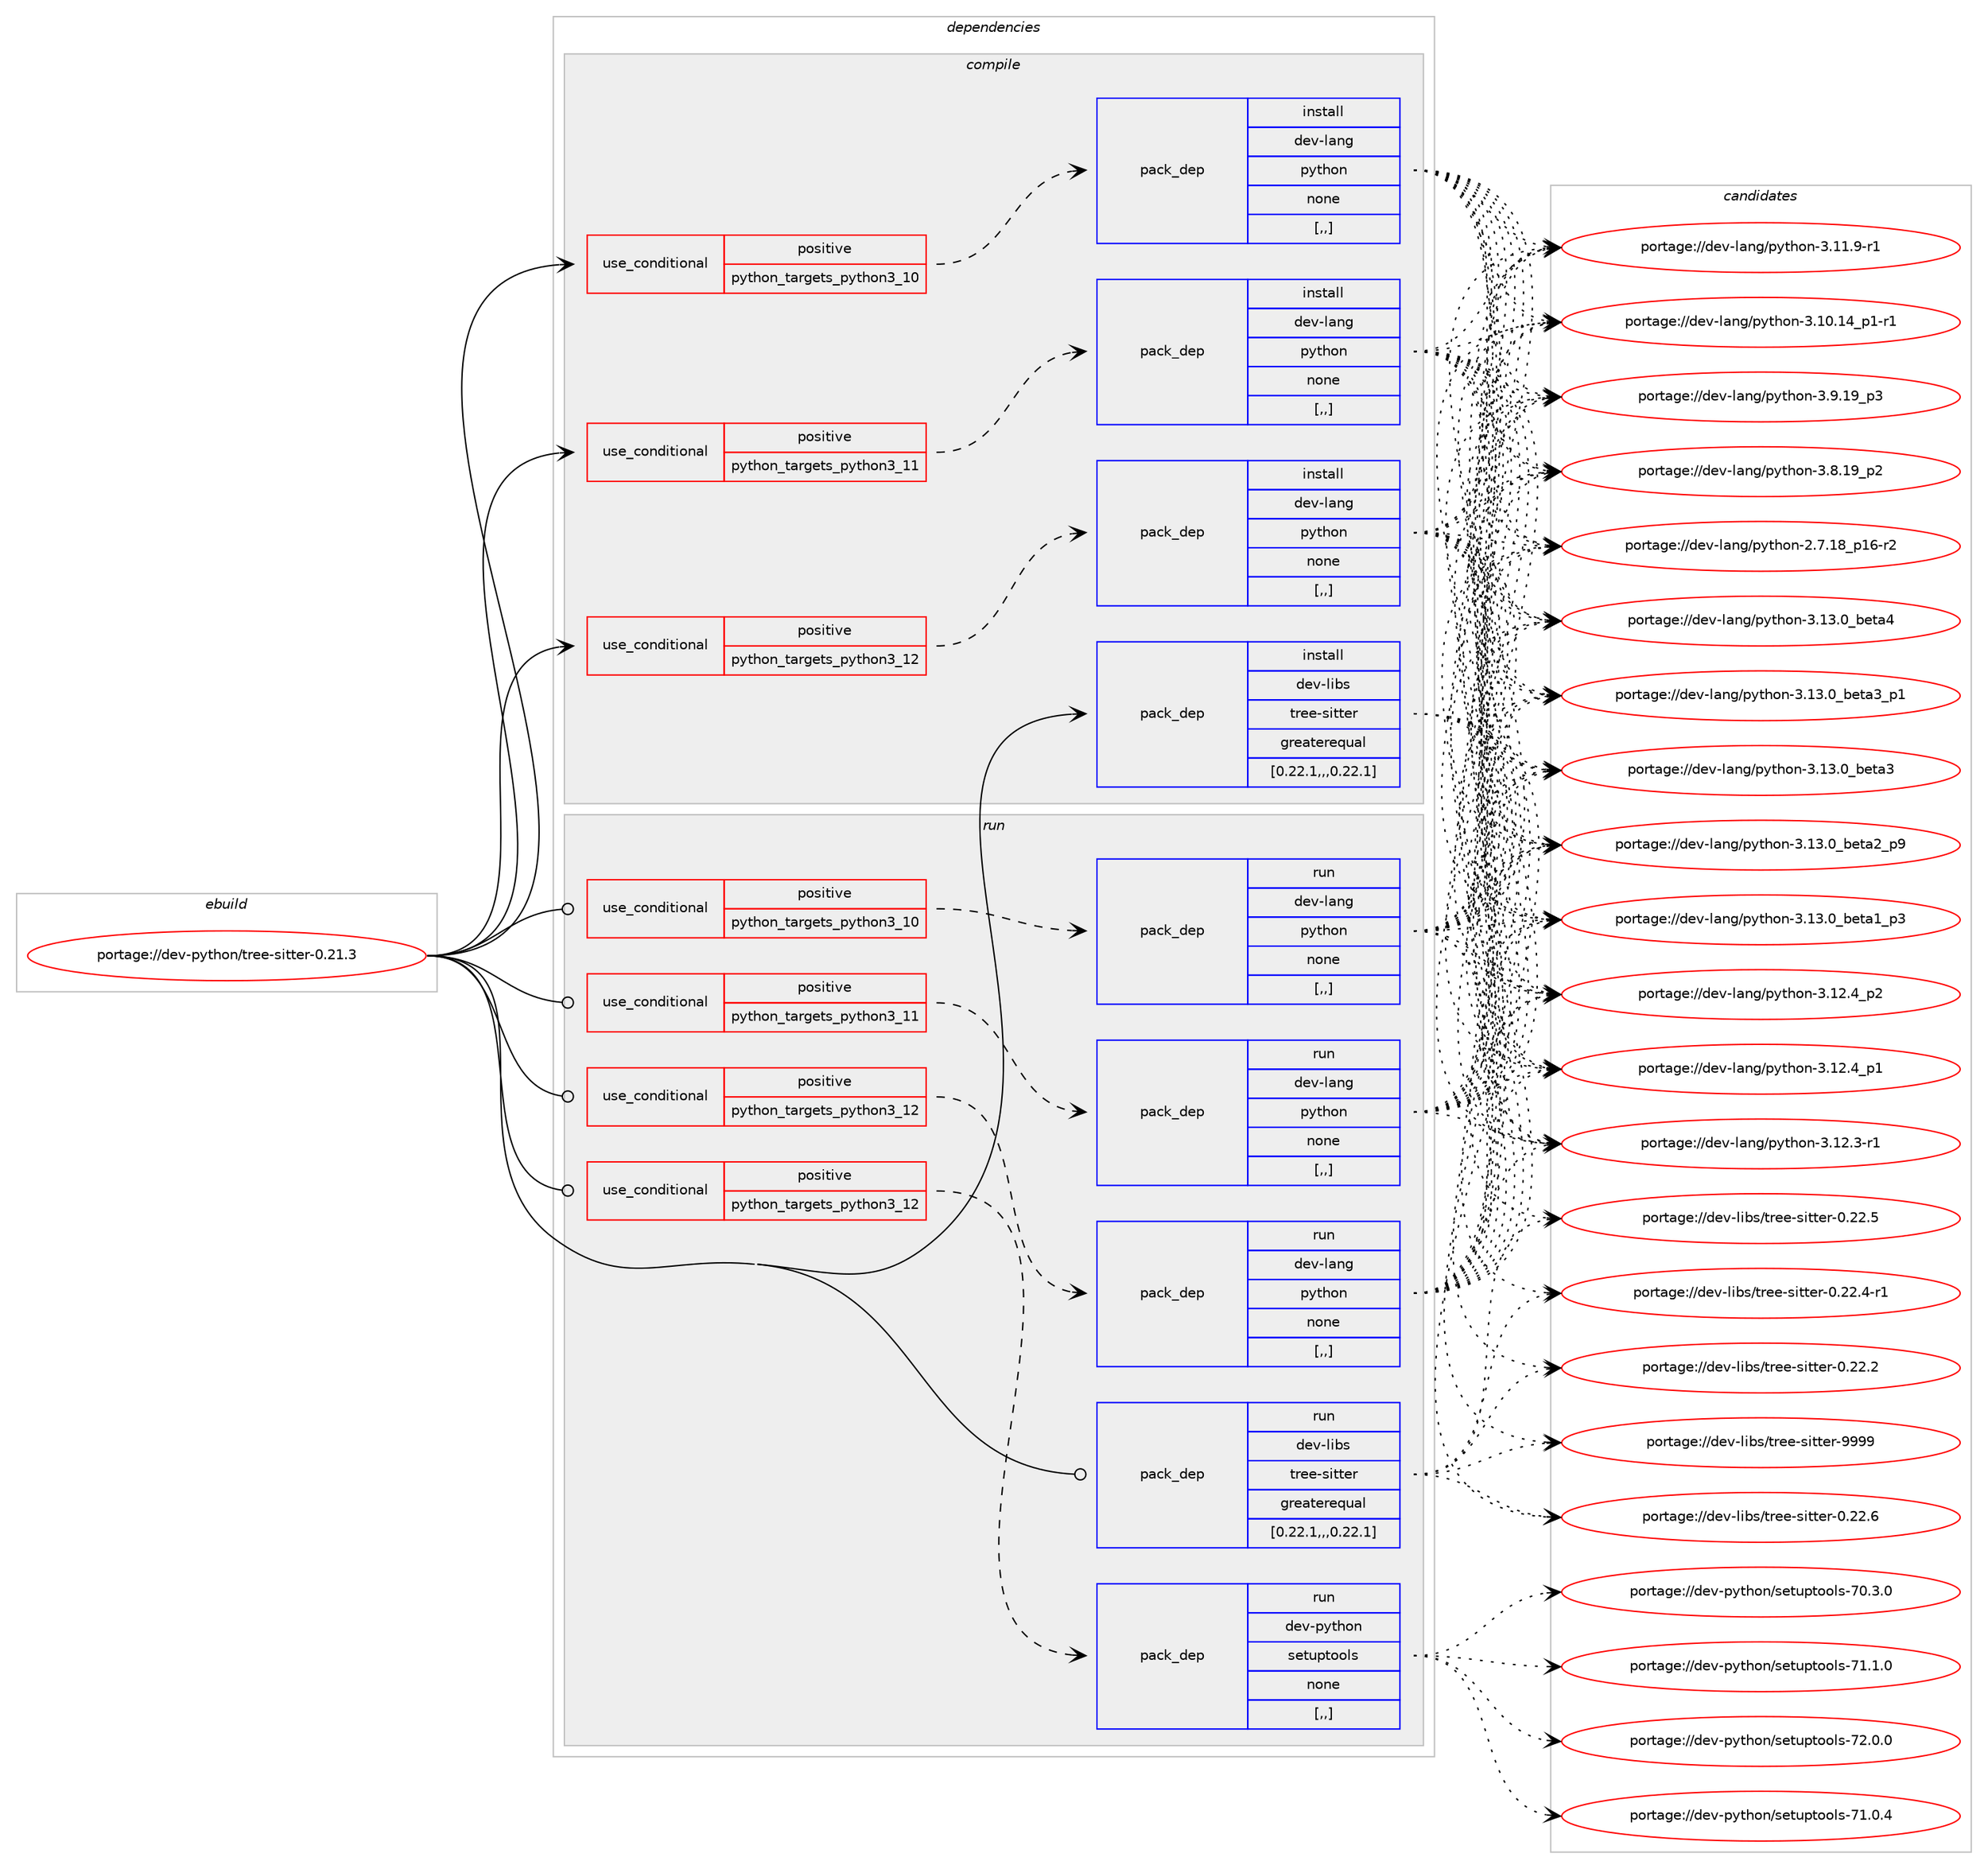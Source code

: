 digraph prolog {

# *************
# Graph options
# *************

newrank=true;
concentrate=true;
compound=true;
graph [rankdir=LR,fontname=Helvetica,fontsize=10,ranksep=1.5];#, ranksep=2.5, nodesep=0.2];
edge  [arrowhead=vee];
node  [fontname=Helvetica,fontsize=10];

# **********
# The ebuild
# **********

subgraph cluster_leftcol {
color=gray;
label=<<i>ebuild</i>>;
id [label="portage://dev-python/tree-sitter-0.21.3", color=red, width=4, href="../dev-python/tree-sitter-0.21.3.svg"];
}

# ****************
# The dependencies
# ****************

subgraph cluster_midcol {
color=gray;
label=<<i>dependencies</i>>;
subgraph cluster_compile {
fillcolor="#eeeeee";
style=filled;
label=<<i>compile</i>>;
subgraph cond40748 {
dependency166437 [label=<<TABLE BORDER="0" CELLBORDER="1" CELLSPACING="0" CELLPADDING="4"><TR><TD ROWSPAN="3" CELLPADDING="10">use_conditional</TD></TR><TR><TD>positive</TD></TR><TR><TD>python_targets_python3_10</TD></TR></TABLE>>, shape=none, color=red];
subgraph pack124415 {
dependency166438 [label=<<TABLE BORDER="0" CELLBORDER="1" CELLSPACING="0" CELLPADDING="4" WIDTH="220"><TR><TD ROWSPAN="6" CELLPADDING="30">pack_dep</TD></TR><TR><TD WIDTH="110">install</TD></TR><TR><TD>dev-lang</TD></TR><TR><TD>python</TD></TR><TR><TD>none</TD></TR><TR><TD>[,,]</TD></TR></TABLE>>, shape=none, color=blue];
}
dependency166437:e -> dependency166438:w [weight=20,style="dashed",arrowhead="vee"];
}
id:e -> dependency166437:w [weight=20,style="solid",arrowhead="vee"];
subgraph cond40749 {
dependency166439 [label=<<TABLE BORDER="0" CELLBORDER="1" CELLSPACING="0" CELLPADDING="4"><TR><TD ROWSPAN="3" CELLPADDING="10">use_conditional</TD></TR><TR><TD>positive</TD></TR><TR><TD>python_targets_python3_11</TD></TR></TABLE>>, shape=none, color=red];
subgraph pack124416 {
dependency166440 [label=<<TABLE BORDER="0" CELLBORDER="1" CELLSPACING="0" CELLPADDING="4" WIDTH="220"><TR><TD ROWSPAN="6" CELLPADDING="30">pack_dep</TD></TR><TR><TD WIDTH="110">install</TD></TR><TR><TD>dev-lang</TD></TR><TR><TD>python</TD></TR><TR><TD>none</TD></TR><TR><TD>[,,]</TD></TR></TABLE>>, shape=none, color=blue];
}
dependency166439:e -> dependency166440:w [weight=20,style="dashed",arrowhead="vee"];
}
id:e -> dependency166439:w [weight=20,style="solid",arrowhead="vee"];
subgraph cond40750 {
dependency166441 [label=<<TABLE BORDER="0" CELLBORDER="1" CELLSPACING="0" CELLPADDING="4"><TR><TD ROWSPAN="3" CELLPADDING="10">use_conditional</TD></TR><TR><TD>positive</TD></TR><TR><TD>python_targets_python3_12</TD></TR></TABLE>>, shape=none, color=red];
subgraph pack124417 {
dependency166442 [label=<<TABLE BORDER="0" CELLBORDER="1" CELLSPACING="0" CELLPADDING="4" WIDTH="220"><TR><TD ROWSPAN="6" CELLPADDING="30">pack_dep</TD></TR><TR><TD WIDTH="110">install</TD></TR><TR><TD>dev-lang</TD></TR><TR><TD>python</TD></TR><TR><TD>none</TD></TR><TR><TD>[,,]</TD></TR></TABLE>>, shape=none, color=blue];
}
dependency166441:e -> dependency166442:w [weight=20,style="dashed",arrowhead="vee"];
}
id:e -> dependency166441:w [weight=20,style="solid",arrowhead="vee"];
subgraph pack124418 {
dependency166443 [label=<<TABLE BORDER="0" CELLBORDER="1" CELLSPACING="0" CELLPADDING="4" WIDTH="220"><TR><TD ROWSPAN="6" CELLPADDING="30">pack_dep</TD></TR><TR><TD WIDTH="110">install</TD></TR><TR><TD>dev-libs</TD></TR><TR><TD>tree-sitter</TD></TR><TR><TD>greaterequal</TD></TR><TR><TD>[0.22.1,,,0.22.1]</TD></TR></TABLE>>, shape=none, color=blue];
}
id:e -> dependency166443:w [weight=20,style="solid",arrowhead="vee"];
}
subgraph cluster_compileandrun {
fillcolor="#eeeeee";
style=filled;
label=<<i>compile and run</i>>;
}
subgraph cluster_run {
fillcolor="#eeeeee";
style=filled;
label=<<i>run</i>>;
subgraph cond40751 {
dependency166444 [label=<<TABLE BORDER="0" CELLBORDER="1" CELLSPACING="0" CELLPADDING="4"><TR><TD ROWSPAN="3" CELLPADDING="10">use_conditional</TD></TR><TR><TD>positive</TD></TR><TR><TD>python_targets_python3_10</TD></TR></TABLE>>, shape=none, color=red];
subgraph pack124419 {
dependency166445 [label=<<TABLE BORDER="0" CELLBORDER="1" CELLSPACING="0" CELLPADDING="4" WIDTH="220"><TR><TD ROWSPAN="6" CELLPADDING="30">pack_dep</TD></TR><TR><TD WIDTH="110">run</TD></TR><TR><TD>dev-lang</TD></TR><TR><TD>python</TD></TR><TR><TD>none</TD></TR><TR><TD>[,,]</TD></TR></TABLE>>, shape=none, color=blue];
}
dependency166444:e -> dependency166445:w [weight=20,style="dashed",arrowhead="vee"];
}
id:e -> dependency166444:w [weight=20,style="solid",arrowhead="odot"];
subgraph cond40752 {
dependency166446 [label=<<TABLE BORDER="0" CELLBORDER="1" CELLSPACING="0" CELLPADDING="4"><TR><TD ROWSPAN="3" CELLPADDING="10">use_conditional</TD></TR><TR><TD>positive</TD></TR><TR><TD>python_targets_python3_11</TD></TR></TABLE>>, shape=none, color=red];
subgraph pack124420 {
dependency166447 [label=<<TABLE BORDER="0" CELLBORDER="1" CELLSPACING="0" CELLPADDING="4" WIDTH="220"><TR><TD ROWSPAN="6" CELLPADDING="30">pack_dep</TD></TR><TR><TD WIDTH="110">run</TD></TR><TR><TD>dev-lang</TD></TR><TR><TD>python</TD></TR><TR><TD>none</TD></TR><TR><TD>[,,]</TD></TR></TABLE>>, shape=none, color=blue];
}
dependency166446:e -> dependency166447:w [weight=20,style="dashed",arrowhead="vee"];
}
id:e -> dependency166446:w [weight=20,style="solid",arrowhead="odot"];
subgraph cond40753 {
dependency166448 [label=<<TABLE BORDER="0" CELLBORDER="1" CELLSPACING="0" CELLPADDING="4"><TR><TD ROWSPAN="3" CELLPADDING="10">use_conditional</TD></TR><TR><TD>positive</TD></TR><TR><TD>python_targets_python3_12</TD></TR></TABLE>>, shape=none, color=red];
subgraph pack124421 {
dependency166449 [label=<<TABLE BORDER="0" CELLBORDER="1" CELLSPACING="0" CELLPADDING="4" WIDTH="220"><TR><TD ROWSPAN="6" CELLPADDING="30">pack_dep</TD></TR><TR><TD WIDTH="110">run</TD></TR><TR><TD>dev-lang</TD></TR><TR><TD>python</TD></TR><TR><TD>none</TD></TR><TR><TD>[,,]</TD></TR></TABLE>>, shape=none, color=blue];
}
dependency166448:e -> dependency166449:w [weight=20,style="dashed",arrowhead="vee"];
}
id:e -> dependency166448:w [weight=20,style="solid",arrowhead="odot"];
subgraph cond40754 {
dependency166450 [label=<<TABLE BORDER="0" CELLBORDER="1" CELLSPACING="0" CELLPADDING="4"><TR><TD ROWSPAN="3" CELLPADDING="10">use_conditional</TD></TR><TR><TD>positive</TD></TR><TR><TD>python_targets_python3_12</TD></TR></TABLE>>, shape=none, color=red];
subgraph pack124422 {
dependency166451 [label=<<TABLE BORDER="0" CELLBORDER="1" CELLSPACING="0" CELLPADDING="4" WIDTH="220"><TR><TD ROWSPAN="6" CELLPADDING="30">pack_dep</TD></TR><TR><TD WIDTH="110">run</TD></TR><TR><TD>dev-python</TD></TR><TR><TD>setuptools</TD></TR><TR><TD>none</TD></TR><TR><TD>[,,]</TD></TR></TABLE>>, shape=none, color=blue];
}
dependency166450:e -> dependency166451:w [weight=20,style="dashed",arrowhead="vee"];
}
id:e -> dependency166450:w [weight=20,style="solid",arrowhead="odot"];
subgraph pack124423 {
dependency166452 [label=<<TABLE BORDER="0" CELLBORDER="1" CELLSPACING="0" CELLPADDING="4" WIDTH="220"><TR><TD ROWSPAN="6" CELLPADDING="30">pack_dep</TD></TR><TR><TD WIDTH="110">run</TD></TR><TR><TD>dev-libs</TD></TR><TR><TD>tree-sitter</TD></TR><TR><TD>greaterequal</TD></TR><TR><TD>[0.22.1,,,0.22.1]</TD></TR></TABLE>>, shape=none, color=blue];
}
id:e -> dependency166452:w [weight=20,style="solid",arrowhead="odot"];
}
}

# **************
# The candidates
# **************

subgraph cluster_choices {
rank=same;
color=gray;
label=<<i>candidates</i>>;

subgraph choice124415 {
color=black;
nodesep=1;
choice1001011184510897110103471121211161041111104551464951464895981011169752 [label="portage://dev-lang/python-3.13.0_beta4", color=red, width=4,href="../dev-lang/python-3.13.0_beta4.svg"];
choice10010111845108971101034711212111610411111045514649514648959810111697519511249 [label="portage://dev-lang/python-3.13.0_beta3_p1", color=red, width=4,href="../dev-lang/python-3.13.0_beta3_p1.svg"];
choice1001011184510897110103471121211161041111104551464951464895981011169751 [label="portage://dev-lang/python-3.13.0_beta3", color=red, width=4,href="../dev-lang/python-3.13.0_beta3.svg"];
choice10010111845108971101034711212111610411111045514649514648959810111697509511257 [label="portage://dev-lang/python-3.13.0_beta2_p9", color=red, width=4,href="../dev-lang/python-3.13.0_beta2_p9.svg"];
choice10010111845108971101034711212111610411111045514649514648959810111697499511251 [label="portage://dev-lang/python-3.13.0_beta1_p3", color=red, width=4,href="../dev-lang/python-3.13.0_beta1_p3.svg"];
choice100101118451089711010347112121116104111110455146495046529511250 [label="portage://dev-lang/python-3.12.4_p2", color=red, width=4,href="../dev-lang/python-3.12.4_p2.svg"];
choice100101118451089711010347112121116104111110455146495046529511249 [label="portage://dev-lang/python-3.12.4_p1", color=red, width=4,href="../dev-lang/python-3.12.4_p1.svg"];
choice100101118451089711010347112121116104111110455146495046514511449 [label="portage://dev-lang/python-3.12.3-r1", color=red, width=4,href="../dev-lang/python-3.12.3-r1.svg"];
choice100101118451089711010347112121116104111110455146494946574511449 [label="portage://dev-lang/python-3.11.9-r1", color=red, width=4,href="../dev-lang/python-3.11.9-r1.svg"];
choice100101118451089711010347112121116104111110455146494846495295112494511449 [label="portage://dev-lang/python-3.10.14_p1-r1", color=red, width=4,href="../dev-lang/python-3.10.14_p1-r1.svg"];
choice100101118451089711010347112121116104111110455146574649579511251 [label="portage://dev-lang/python-3.9.19_p3", color=red, width=4,href="../dev-lang/python-3.9.19_p3.svg"];
choice100101118451089711010347112121116104111110455146564649579511250 [label="portage://dev-lang/python-3.8.19_p2", color=red, width=4,href="../dev-lang/python-3.8.19_p2.svg"];
choice100101118451089711010347112121116104111110455046554649569511249544511450 [label="portage://dev-lang/python-2.7.18_p16-r2", color=red, width=4,href="../dev-lang/python-2.7.18_p16-r2.svg"];
dependency166438:e -> choice1001011184510897110103471121211161041111104551464951464895981011169752:w [style=dotted,weight="100"];
dependency166438:e -> choice10010111845108971101034711212111610411111045514649514648959810111697519511249:w [style=dotted,weight="100"];
dependency166438:e -> choice1001011184510897110103471121211161041111104551464951464895981011169751:w [style=dotted,weight="100"];
dependency166438:e -> choice10010111845108971101034711212111610411111045514649514648959810111697509511257:w [style=dotted,weight="100"];
dependency166438:e -> choice10010111845108971101034711212111610411111045514649514648959810111697499511251:w [style=dotted,weight="100"];
dependency166438:e -> choice100101118451089711010347112121116104111110455146495046529511250:w [style=dotted,weight="100"];
dependency166438:e -> choice100101118451089711010347112121116104111110455146495046529511249:w [style=dotted,weight="100"];
dependency166438:e -> choice100101118451089711010347112121116104111110455146495046514511449:w [style=dotted,weight="100"];
dependency166438:e -> choice100101118451089711010347112121116104111110455146494946574511449:w [style=dotted,weight="100"];
dependency166438:e -> choice100101118451089711010347112121116104111110455146494846495295112494511449:w [style=dotted,weight="100"];
dependency166438:e -> choice100101118451089711010347112121116104111110455146574649579511251:w [style=dotted,weight="100"];
dependency166438:e -> choice100101118451089711010347112121116104111110455146564649579511250:w [style=dotted,weight="100"];
dependency166438:e -> choice100101118451089711010347112121116104111110455046554649569511249544511450:w [style=dotted,weight="100"];
}
subgraph choice124416 {
color=black;
nodesep=1;
choice1001011184510897110103471121211161041111104551464951464895981011169752 [label="portage://dev-lang/python-3.13.0_beta4", color=red, width=4,href="../dev-lang/python-3.13.0_beta4.svg"];
choice10010111845108971101034711212111610411111045514649514648959810111697519511249 [label="portage://dev-lang/python-3.13.0_beta3_p1", color=red, width=4,href="../dev-lang/python-3.13.0_beta3_p1.svg"];
choice1001011184510897110103471121211161041111104551464951464895981011169751 [label="portage://dev-lang/python-3.13.0_beta3", color=red, width=4,href="../dev-lang/python-3.13.0_beta3.svg"];
choice10010111845108971101034711212111610411111045514649514648959810111697509511257 [label="portage://dev-lang/python-3.13.0_beta2_p9", color=red, width=4,href="../dev-lang/python-3.13.0_beta2_p9.svg"];
choice10010111845108971101034711212111610411111045514649514648959810111697499511251 [label="portage://dev-lang/python-3.13.0_beta1_p3", color=red, width=4,href="../dev-lang/python-3.13.0_beta1_p3.svg"];
choice100101118451089711010347112121116104111110455146495046529511250 [label="portage://dev-lang/python-3.12.4_p2", color=red, width=4,href="../dev-lang/python-3.12.4_p2.svg"];
choice100101118451089711010347112121116104111110455146495046529511249 [label="portage://dev-lang/python-3.12.4_p1", color=red, width=4,href="../dev-lang/python-3.12.4_p1.svg"];
choice100101118451089711010347112121116104111110455146495046514511449 [label="portage://dev-lang/python-3.12.3-r1", color=red, width=4,href="../dev-lang/python-3.12.3-r1.svg"];
choice100101118451089711010347112121116104111110455146494946574511449 [label="portage://dev-lang/python-3.11.9-r1", color=red, width=4,href="../dev-lang/python-3.11.9-r1.svg"];
choice100101118451089711010347112121116104111110455146494846495295112494511449 [label="portage://dev-lang/python-3.10.14_p1-r1", color=red, width=4,href="../dev-lang/python-3.10.14_p1-r1.svg"];
choice100101118451089711010347112121116104111110455146574649579511251 [label="portage://dev-lang/python-3.9.19_p3", color=red, width=4,href="../dev-lang/python-3.9.19_p3.svg"];
choice100101118451089711010347112121116104111110455146564649579511250 [label="portage://dev-lang/python-3.8.19_p2", color=red, width=4,href="../dev-lang/python-3.8.19_p2.svg"];
choice100101118451089711010347112121116104111110455046554649569511249544511450 [label="portage://dev-lang/python-2.7.18_p16-r2", color=red, width=4,href="../dev-lang/python-2.7.18_p16-r2.svg"];
dependency166440:e -> choice1001011184510897110103471121211161041111104551464951464895981011169752:w [style=dotted,weight="100"];
dependency166440:e -> choice10010111845108971101034711212111610411111045514649514648959810111697519511249:w [style=dotted,weight="100"];
dependency166440:e -> choice1001011184510897110103471121211161041111104551464951464895981011169751:w [style=dotted,weight="100"];
dependency166440:e -> choice10010111845108971101034711212111610411111045514649514648959810111697509511257:w [style=dotted,weight="100"];
dependency166440:e -> choice10010111845108971101034711212111610411111045514649514648959810111697499511251:w [style=dotted,weight="100"];
dependency166440:e -> choice100101118451089711010347112121116104111110455146495046529511250:w [style=dotted,weight="100"];
dependency166440:e -> choice100101118451089711010347112121116104111110455146495046529511249:w [style=dotted,weight="100"];
dependency166440:e -> choice100101118451089711010347112121116104111110455146495046514511449:w [style=dotted,weight="100"];
dependency166440:e -> choice100101118451089711010347112121116104111110455146494946574511449:w [style=dotted,weight="100"];
dependency166440:e -> choice100101118451089711010347112121116104111110455146494846495295112494511449:w [style=dotted,weight="100"];
dependency166440:e -> choice100101118451089711010347112121116104111110455146574649579511251:w [style=dotted,weight="100"];
dependency166440:e -> choice100101118451089711010347112121116104111110455146564649579511250:w [style=dotted,weight="100"];
dependency166440:e -> choice100101118451089711010347112121116104111110455046554649569511249544511450:w [style=dotted,weight="100"];
}
subgraph choice124417 {
color=black;
nodesep=1;
choice1001011184510897110103471121211161041111104551464951464895981011169752 [label="portage://dev-lang/python-3.13.0_beta4", color=red, width=4,href="../dev-lang/python-3.13.0_beta4.svg"];
choice10010111845108971101034711212111610411111045514649514648959810111697519511249 [label="portage://dev-lang/python-3.13.0_beta3_p1", color=red, width=4,href="../dev-lang/python-3.13.0_beta3_p1.svg"];
choice1001011184510897110103471121211161041111104551464951464895981011169751 [label="portage://dev-lang/python-3.13.0_beta3", color=red, width=4,href="../dev-lang/python-3.13.0_beta3.svg"];
choice10010111845108971101034711212111610411111045514649514648959810111697509511257 [label="portage://dev-lang/python-3.13.0_beta2_p9", color=red, width=4,href="../dev-lang/python-3.13.0_beta2_p9.svg"];
choice10010111845108971101034711212111610411111045514649514648959810111697499511251 [label="portage://dev-lang/python-3.13.0_beta1_p3", color=red, width=4,href="../dev-lang/python-3.13.0_beta1_p3.svg"];
choice100101118451089711010347112121116104111110455146495046529511250 [label="portage://dev-lang/python-3.12.4_p2", color=red, width=4,href="../dev-lang/python-3.12.4_p2.svg"];
choice100101118451089711010347112121116104111110455146495046529511249 [label="portage://dev-lang/python-3.12.4_p1", color=red, width=4,href="../dev-lang/python-3.12.4_p1.svg"];
choice100101118451089711010347112121116104111110455146495046514511449 [label="portage://dev-lang/python-3.12.3-r1", color=red, width=4,href="../dev-lang/python-3.12.3-r1.svg"];
choice100101118451089711010347112121116104111110455146494946574511449 [label="portage://dev-lang/python-3.11.9-r1", color=red, width=4,href="../dev-lang/python-3.11.9-r1.svg"];
choice100101118451089711010347112121116104111110455146494846495295112494511449 [label="portage://dev-lang/python-3.10.14_p1-r1", color=red, width=4,href="../dev-lang/python-3.10.14_p1-r1.svg"];
choice100101118451089711010347112121116104111110455146574649579511251 [label="portage://dev-lang/python-3.9.19_p3", color=red, width=4,href="../dev-lang/python-3.9.19_p3.svg"];
choice100101118451089711010347112121116104111110455146564649579511250 [label="portage://dev-lang/python-3.8.19_p2", color=red, width=4,href="../dev-lang/python-3.8.19_p2.svg"];
choice100101118451089711010347112121116104111110455046554649569511249544511450 [label="portage://dev-lang/python-2.7.18_p16-r2", color=red, width=4,href="../dev-lang/python-2.7.18_p16-r2.svg"];
dependency166442:e -> choice1001011184510897110103471121211161041111104551464951464895981011169752:w [style=dotted,weight="100"];
dependency166442:e -> choice10010111845108971101034711212111610411111045514649514648959810111697519511249:w [style=dotted,weight="100"];
dependency166442:e -> choice1001011184510897110103471121211161041111104551464951464895981011169751:w [style=dotted,weight="100"];
dependency166442:e -> choice10010111845108971101034711212111610411111045514649514648959810111697509511257:w [style=dotted,weight="100"];
dependency166442:e -> choice10010111845108971101034711212111610411111045514649514648959810111697499511251:w [style=dotted,weight="100"];
dependency166442:e -> choice100101118451089711010347112121116104111110455146495046529511250:w [style=dotted,weight="100"];
dependency166442:e -> choice100101118451089711010347112121116104111110455146495046529511249:w [style=dotted,weight="100"];
dependency166442:e -> choice100101118451089711010347112121116104111110455146495046514511449:w [style=dotted,weight="100"];
dependency166442:e -> choice100101118451089711010347112121116104111110455146494946574511449:w [style=dotted,weight="100"];
dependency166442:e -> choice100101118451089711010347112121116104111110455146494846495295112494511449:w [style=dotted,weight="100"];
dependency166442:e -> choice100101118451089711010347112121116104111110455146574649579511251:w [style=dotted,weight="100"];
dependency166442:e -> choice100101118451089711010347112121116104111110455146564649579511250:w [style=dotted,weight="100"];
dependency166442:e -> choice100101118451089711010347112121116104111110455046554649569511249544511450:w [style=dotted,weight="100"];
}
subgraph choice124418 {
color=black;
nodesep=1;
choice100101118451081059811547116114101101451151051161161011144557575757 [label="portage://dev-libs/tree-sitter-9999", color=red, width=4,href="../dev-libs/tree-sitter-9999.svg"];
choice1001011184510810598115471161141011014511510511611610111445484650504654 [label="portage://dev-libs/tree-sitter-0.22.6", color=red, width=4,href="../dev-libs/tree-sitter-0.22.6.svg"];
choice1001011184510810598115471161141011014511510511611610111445484650504653 [label="portage://dev-libs/tree-sitter-0.22.5", color=red, width=4,href="../dev-libs/tree-sitter-0.22.5.svg"];
choice10010111845108105981154711611410110145115105116116101114454846505046524511449 [label="portage://dev-libs/tree-sitter-0.22.4-r1", color=red, width=4,href="../dev-libs/tree-sitter-0.22.4-r1.svg"];
choice1001011184510810598115471161141011014511510511611610111445484650504650 [label="portage://dev-libs/tree-sitter-0.22.2", color=red, width=4,href="../dev-libs/tree-sitter-0.22.2.svg"];
dependency166443:e -> choice100101118451081059811547116114101101451151051161161011144557575757:w [style=dotted,weight="100"];
dependency166443:e -> choice1001011184510810598115471161141011014511510511611610111445484650504654:w [style=dotted,weight="100"];
dependency166443:e -> choice1001011184510810598115471161141011014511510511611610111445484650504653:w [style=dotted,weight="100"];
dependency166443:e -> choice10010111845108105981154711611410110145115105116116101114454846505046524511449:w [style=dotted,weight="100"];
dependency166443:e -> choice1001011184510810598115471161141011014511510511611610111445484650504650:w [style=dotted,weight="100"];
}
subgraph choice124419 {
color=black;
nodesep=1;
choice1001011184510897110103471121211161041111104551464951464895981011169752 [label="portage://dev-lang/python-3.13.0_beta4", color=red, width=4,href="../dev-lang/python-3.13.0_beta4.svg"];
choice10010111845108971101034711212111610411111045514649514648959810111697519511249 [label="portage://dev-lang/python-3.13.0_beta3_p1", color=red, width=4,href="../dev-lang/python-3.13.0_beta3_p1.svg"];
choice1001011184510897110103471121211161041111104551464951464895981011169751 [label="portage://dev-lang/python-3.13.0_beta3", color=red, width=4,href="../dev-lang/python-3.13.0_beta3.svg"];
choice10010111845108971101034711212111610411111045514649514648959810111697509511257 [label="portage://dev-lang/python-3.13.0_beta2_p9", color=red, width=4,href="../dev-lang/python-3.13.0_beta2_p9.svg"];
choice10010111845108971101034711212111610411111045514649514648959810111697499511251 [label="portage://dev-lang/python-3.13.0_beta1_p3", color=red, width=4,href="../dev-lang/python-3.13.0_beta1_p3.svg"];
choice100101118451089711010347112121116104111110455146495046529511250 [label="portage://dev-lang/python-3.12.4_p2", color=red, width=4,href="../dev-lang/python-3.12.4_p2.svg"];
choice100101118451089711010347112121116104111110455146495046529511249 [label="portage://dev-lang/python-3.12.4_p1", color=red, width=4,href="../dev-lang/python-3.12.4_p1.svg"];
choice100101118451089711010347112121116104111110455146495046514511449 [label="portage://dev-lang/python-3.12.3-r1", color=red, width=4,href="../dev-lang/python-3.12.3-r1.svg"];
choice100101118451089711010347112121116104111110455146494946574511449 [label="portage://dev-lang/python-3.11.9-r1", color=red, width=4,href="../dev-lang/python-3.11.9-r1.svg"];
choice100101118451089711010347112121116104111110455146494846495295112494511449 [label="portage://dev-lang/python-3.10.14_p1-r1", color=red, width=4,href="../dev-lang/python-3.10.14_p1-r1.svg"];
choice100101118451089711010347112121116104111110455146574649579511251 [label="portage://dev-lang/python-3.9.19_p3", color=red, width=4,href="../dev-lang/python-3.9.19_p3.svg"];
choice100101118451089711010347112121116104111110455146564649579511250 [label="portage://dev-lang/python-3.8.19_p2", color=red, width=4,href="../dev-lang/python-3.8.19_p2.svg"];
choice100101118451089711010347112121116104111110455046554649569511249544511450 [label="portage://dev-lang/python-2.7.18_p16-r2", color=red, width=4,href="../dev-lang/python-2.7.18_p16-r2.svg"];
dependency166445:e -> choice1001011184510897110103471121211161041111104551464951464895981011169752:w [style=dotted,weight="100"];
dependency166445:e -> choice10010111845108971101034711212111610411111045514649514648959810111697519511249:w [style=dotted,weight="100"];
dependency166445:e -> choice1001011184510897110103471121211161041111104551464951464895981011169751:w [style=dotted,weight="100"];
dependency166445:e -> choice10010111845108971101034711212111610411111045514649514648959810111697509511257:w [style=dotted,weight="100"];
dependency166445:e -> choice10010111845108971101034711212111610411111045514649514648959810111697499511251:w [style=dotted,weight="100"];
dependency166445:e -> choice100101118451089711010347112121116104111110455146495046529511250:w [style=dotted,weight="100"];
dependency166445:e -> choice100101118451089711010347112121116104111110455146495046529511249:w [style=dotted,weight="100"];
dependency166445:e -> choice100101118451089711010347112121116104111110455146495046514511449:w [style=dotted,weight="100"];
dependency166445:e -> choice100101118451089711010347112121116104111110455146494946574511449:w [style=dotted,weight="100"];
dependency166445:e -> choice100101118451089711010347112121116104111110455146494846495295112494511449:w [style=dotted,weight="100"];
dependency166445:e -> choice100101118451089711010347112121116104111110455146574649579511251:w [style=dotted,weight="100"];
dependency166445:e -> choice100101118451089711010347112121116104111110455146564649579511250:w [style=dotted,weight="100"];
dependency166445:e -> choice100101118451089711010347112121116104111110455046554649569511249544511450:w [style=dotted,weight="100"];
}
subgraph choice124420 {
color=black;
nodesep=1;
choice1001011184510897110103471121211161041111104551464951464895981011169752 [label="portage://dev-lang/python-3.13.0_beta4", color=red, width=4,href="../dev-lang/python-3.13.0_beta4.svg"];
choice10010111845108971101034711212111610411111045514649514648959810111697519511249 [label="portage://dev-lang/python-3.13.0_beta3_p1", color=red, width=4,href="../dev-lang/python-3.13.0_beta3_p1.svg"];
choice1001011184510897110103471121211161041111104551464951464895981011169751 [label="portage://dev-lang/python-3.13.0_beta3", color=red, width=4,href="../dev-lang/python-3.13.0_beta3.svg"];
choice10010111845108971101034711212111610411111045514649514648959810111697509511257 [label="portage://dev-lang/python-3.13.0_beta2_p9", color=red, width=4,href="../dev-lang/python-3.13.0_beta2_p9.svg"];
choice10010111845108971101034711212111610411111045514649514648959810111697499511251 [label="portage://dev-lang/python-3.13.0_beta1_p3", color=red, width=4,href="../dev-lang/python-3.13.0_beta1_p3.svg"];
choice100101118451089711010347112121116104111110455146495046529511250 [label="portage://dev-lang/python-3.12.4_p2", color=red, width=4,href="../dev-lang/python-3.12.4_p2.svg"];
choice100101118451089711010347112121116104111110455146495046529511249 [label="portage://dev-lang/python-3.12.4_p1", color=red, width=4,href="../dev-lang/python-3.12.4_p1.svg"];
choice100101118451089711010347112121116104111110455146495046514511449 [label="portage://dev-lang/python-3.12.3-r1", color=red, width=4,href="../dev-lang/python-3.12.3-r1.svg"];
choice100101118451089711010347112121116104111110455146494946574511449 [label="portage://dev-lang/python-3.11.9-r1", color=red, width=4,href="../dev-lang/python-3.11.9-r1.svg"];
choice100101118451089711010347112121116104111110455146494846495295112494511449 [label="portage://dev-lang/python-3.10.14_p1-r1", color=red, width=4,href="../dev-lang/python-3.10.14_p1-r1.svg"];
choice100101118451089711010347112121116104111110455146574649579511251 [label="portage://dev-lang/python-3.9.19_p3", color=red, width=4,href="../dev-lang/python-3.9.19_p3.svg"];
choice100101118451089711010347112121116104111110455146564649579511250 [label="portage://dev-lang/python-3.8.19_p2", color=red, width=4,href="../dev-lang/python-3.8.19_p2.svg"];
choice100101118451089711010347112121116104111110455046554649569511249544511450 [label="portage://dev-lang/python-2.7.18_p16-r2", color=red, width=4,href="../dev-lang/python-2.7.18_p16-r2.svg"];
dependency166447:e -> choice1001011184510897110103471121211161041111104551464951464895981011169752:w [style=dotted,weight="100"];
dependency166447:e -> choice10010111845108971101034711212111610411111045514649514648959810111697519511249:w [style=dotted,weight="100"];
dependency166447:e -> choice1001011184510897110103471121211161041111104551464951464895981011169751:w [style=dotted,weight="100"];
dependency166447:e -> choice10010111845108971101034711212111610411111045514649514648959810111697509511257:w [style=dotted,weight="100"];
dependency166447:e -> choice10010111845108971101034711212111610411111045514649514648959810111697499511251:w [style=dotted,weight="100"];
dependency166447:e -> choice100101118451089711010347112121116104111110455146495046529511250:w [style=dotted,weight="100"];
dependency166447:e -> choice100101118451089711010347112121116104111110455146495046529511249:w [style=dotted,weight="100"];
dependency166447:e -> choice100101118451089711010347112121116104111110455146495046514511449:w [style=dotted,weight="100"];
dependency166447:e -> choice100101118451089711010347112121116104111110455146494946574511449:w [style=dotted,weight="100"];
dependency166447:e -> choice100101118451089711010347112121116104111110455146494846495295112494511449:w [style=dotted,weight="100"];
dependency166447:e -> choice100101118451089711010347112121116104111110455146574649579511251:w [style=dotted,weight="100"];
dependency166447:e -> choice100101118451089711010347112121116104111110455146564649579511250:w [style=dotted,weight="100"];
dependency166447:e -> choice100101118451089711010347112121116104111110455046554649569511249544511450:w [style=dotted,weight="100"];
}
subgraph choice124421 {
color=black;
nodesep=1;
choice1001011184510897110103471121211161041111104551464951464895981011169752 [label="portage://dev-lang/python-3.13.0_beta4", color=red, width=4,href="../dev-lang/python-3.13.0_beta4.svg"];
choice10010111845108971101034711212111610411111045514649514648959810111697519511249 [label="portage://dev-lang/python-3.13.0_beta3_p1", color=red, width=4,href="../dev-lang/python-3.13.0_beta3_p1.svg"];
choice1001011184510897110103471121211161041111104551464951464895981011169751 [label="portage://dev-lang/python-3.13.0_beta3", color=red, width=4,href="../dev-lang/python-3.13.0_beta3.svg"];
choice10010111845108971101034711212111610411111045514649514648959810111697509511257 [label="portage://dev-lang/python-3.13.0_beta2_p9", color=red, width=4,href="../dev-lang/python-3.13.0_beta2_p9.svg"];
choice10010111845108971101034711212111610411111045514649514648959810111697499511251 [label="portage://dev-lang/python-3.13.0_beta1_p3", color=red, width=4,href="../dev-lang/python-3.13.0_beta1_p3.svg"];
choice100101118451089711010347112121116104111110455146495046529511250 [label="portage://dev-lang/python-3.12.4_p2", color=red, width=4,href="../dev-lang/python-3.12.4_p2.svg"];
choice100101118451089711010347112121116104111110455146495046529511249 [label="portage://dev-lang/python-3.12.4_p1", color=red, width=4,href="../dev-lang/python-3.12.4_p1.svg"];
choice100101118451089711010347112121116104111110455146495046514511449 [label="portage://dev-lang/python-3.12.3-r1", color=red, width=4,href="../dev-lang/python-3.12.3-r1.svg"];
choice100101118451089711010347112121116104111110455146494946574511449 [label="portage://dev-lang/python-3.11.9-r1", color=red, width=4,href="../dev-lang/python-3.11.9-r1.svg"];
choice100101118451089711010347112121116104111110455146494846495295112494511449 [label="portage://dev-lang/python-3.10.14_p1-r1", color=red, width=4,href="../dev-lang/python-3.10.14_p1-r1.svg"];
choice100101118451089711010347112121116104111110455146574649579511251 [label="portage://dev-lang/python-3.9.19_p3", color=red, width=4,href="../dev-lang/python-3.9.19_p3.svg"];
choice100101118451089711010347112121116104111110455146564649579511250 [label="portage://dev-lang/python-3.8.19_p2", color=red, width=4,href="../dev-lang/python-3.8.19_p2.svg"];
choice100101118451089711010347112121116104111110455046554649569511249544511450 [label="portage://dev-lang/python-2.7.18_p16-r2", color=red, width=4,href="../dev-lang/python-2.7.18_p16-r2.svg"];
dependency166449:e -> choice1001011184510897110103471121211161041111104551464951464895981011169752:w [style=dotted,weight="100"];
dependency166449:e -> choice10010111845108971101034711212111610411111045514649514648959810111697519511249:w [style=dotted,weight="100"];
dependency166449:e -> choice1001011184510897110103471121211161041111104551464951464895981011169751:w [style=dotted,weight="100"];
dependency166449:e -> choice10010111845108971101034711212111610411111045514649514648959810111697509511257:w [style=dotted,weight="100"];
dependency166449:e -> choice10010111845108971101034711212111610411111045514649514648959810111697499511251:w [style=dotted,weight="100"];
dependency166449:e -> choice100101118451089711010347112121116104111110455146495046529511250:w [style=dotted,weight="100"];
dependency166449:e -> choice100101118451089711010347112121116104111110455146495046529511249:w [style=dotted,weight="100"];
dependency166449:e -> choice100101118451089711010347112121116104111110455146495046514511449:w [style=dotted,weight="100"];
dependency166449:e -> choice100101118451089711010347112121116104111110455146494946574511449:w [style=dotted,weight="100"];
dependency166449:e -> choice100101118451089711010347112121116104111110455146494846495295112494511449:w [style=dotted,weight="100"];
dependency166449:e -> choice100101118451089711010347112121116104111110455146574649579511251:w [style=dotted,weight="100"];
dependency166449:e -> choice100101118451089711010347112121116104111110455146564649579511250:w [style=dotted,weight="100"];
dependency166449:e -> choice100101118451089711010347112121116104111110455046554649569511249544511450:w [style=dotted,weight="100"];
}
subgraph choice124422 {
color=black;
nodesep=1;
choice100101118451121211161041111104711510111611711211611111110811545555046484648 [label="portage://dev-python/setuptools-72.0.0", color=red, width=4,href="../dev-python/setuptools-72.0.0.svg"];
choice100101118451121211161041111104711510111611711211611111110811545554946494648 [label="portage://dev-python/setuptools-71.1.0", color=red, width=4,href="../dev-python/setuptools-71.1.0.svg"];
choice100101118451121211161041111104711510111611711211611111110811545554946484652 [label="portage://dev-python/setuptools-71.0.4", color=red, width=4,href="../dev-python/setuptools-71.0.4.svg"];
choice100101118451121211161041111104711510111611711211611111110811545554846514648 [label="portage://dev-python/setuptools-70.3.0", color=red, width=4,href="../dev-python/setuptools-70.3.0.svg"];
dependency166451:e -> choice100101118451121211161041111104711510111611711211611111110811545555046484648:w [style=dotted,weight="100"];
dependency166451:e -> choice100101118451121211161041111104711510111611711211611111110811545554946494648:w [style=dotted,weight="100"];
dependency166451:e -> choice100101118451121211161041111104711510111611711211611111110811545554946484652:w [style=dotted,weight="100"];
dependency166451:e -> choice100101118451121211161041111104711510111611711211611111110811545554846514648:w [style=dotted,weight="100"];
}
subgraph choice124423 {
color=black;
nodesep=1;
choice100101118451081059811547116114101101451151051161161011144557575757 [label="portage://dev-libs/tree-sitter-9999", color=red, width=4,href="../dev-libs/tree-sitter-9999.svg"];
choice1001011184510810598115471161141011014511510511611610111445484650504654 [label="portage://dev-libs/tree-sitter-0.22.6", color=red, width=4,href="../dev-libs/tree-sitter-0.22.6.svg"];
choice1001011184510810598115471161141011014511510511611610111445484650504653 [label="portage://dev-libs/tree-sitter-0.22.5", color=red, width=4,href="../dev-libs/tree-sitter-0.22.5.svg"];
choice10010111845108105981154711611410110145115105116116101114454846505046524511449 [label="portage://dev-libs/tree-sitter-0.22.4-r1", color=red, width=4,href="../dev-libs/tree-sitter-0.22.4-r1.svg"];
choice1001011184510810598115471161141011014511510511611610111445484650504650 [label="portage://dev-libs/tree-sitter-0.22.2", color=red, width=4,href="../dev-libs/tree-sitter-0.22.2.svg"];
dependency166452:e -> choice100101118451081059811547116114101101451151051161161011144557575757:w [style=dotted,weight="100"];
dependency166452:e -> choice1001011184510810598115471161141011014511510511611610111445484650504654:w [style=dotted,weight="100"];
dependency166452:e -> choice1001011184510810598115471161141011014511510511611610111445484650504653:w [style=dotted,weight="100"];
dependency166452:e -> choice10010111845108105981154711611410110145115105116116101114454846505046524511449:w [style=dotted,weight="100"];
dependency166452:e -> choice1001011184510810598115471161141011014511510511611610111445484650504650:w [style=dotted,weight="100"];
}
}

}
